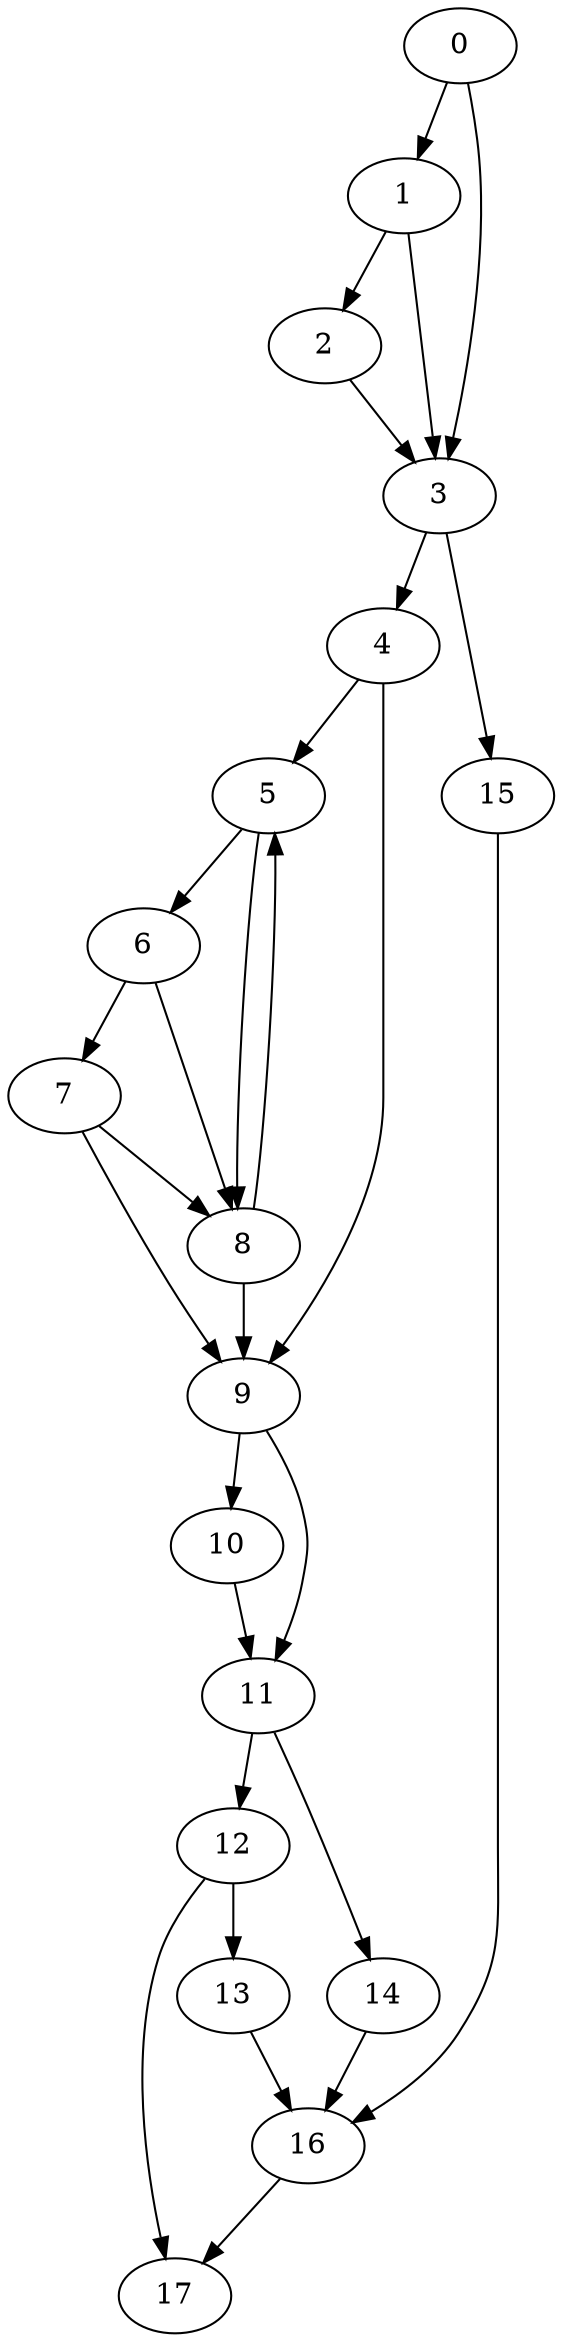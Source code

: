 digraph {
	0
	1
	2
	3
	4
	5
	6
	7
	8
	9
	10
	11
	12
	13
	14
	15
	16
	17
	12 -> 13
	3 -> 15
	0 -> 1
	1 -> 2
	5 -> 8
	6 -> 8
	7 -> 8
	4 -> 9
	7 -> 9
	8 -> 9
	9 -> 10
	11 -> 12
	3 -> 4
	6 -> 7
	9 -> 11
	10 -> 11
	12 -> 17
	16 -> 17
	1 -> 3
	2 -> 3
	0 -> 3
	4 -> 5
	8 -> 5
	5 -> 6
	11 -> 14
	14 -> 16
	15 -> 16
	13 -> 16
}
